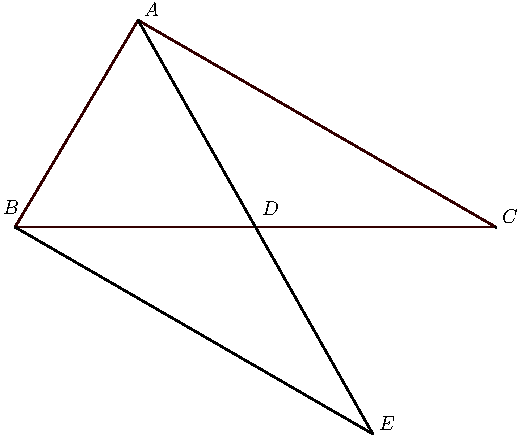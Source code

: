 import graph; size(8.803132285122713cm); real lsf=0.5; pen dps=linewidth(0.7)+fontsize(10); defaultpen(dps); pen ds=black; real xmin=-3.221457884553999,xmax=5.581674400568714,ymin=-1.8213716019268071,ymax=3.18523066837424; 
pen ttqqqq=rgb(0.2,0.,0.); 
pair A=(-1.2322551260089616,1.2909502846749124), B=(-2.,0.), C=(1.,0.), D=(-0.5,0.); 
draw(A--B--C--cycle,linewidth(0.8)+ttqqqq); 
draw(A--B,linewidth(0.8)+ttqqqq); draw(B--C,linewidth(0.8)+ttqqqq); draw(C--A,linewidth(0.8)+ttqqqq); draw(A--D,linewidth(0.8)); draw(D--(0.2322551260089616,-1.2909502846749124),linewidth(0.8)); draw(B--(0.2322551260089616,-1.2909502846749124),linewidth(0.8)); 
dot(A,linewidth(1.pt)+ds); label("$A$",(-1.2084940851546033,1.3041704797617049),NE*lsf); dot(B,linewidth(1.pt)+ds); label("$B$",(-2.0916747834665887,0.06542352628515691),NE*lsf); dot(C,linewidth(1.pt)+ds); label("$C$",(1.0223974190230742,0.013809069890300747),NE*lsf); dot(D,linewidth(1.pt)+ds); label("$D$",(-0.47442181642775827,0.05968858668572845),NE*lsf); dot((0.2322551260089616,-1.2909502846749124),linewidth(1.pt)+ds); label("$E$",(0.25391551269965834,-1.2822872795805318),NE*lsf); 
clip((xmin,ymin)--(xmin,ymax)--(xmax,ymax)--(xmax,ymin)--cycle); 